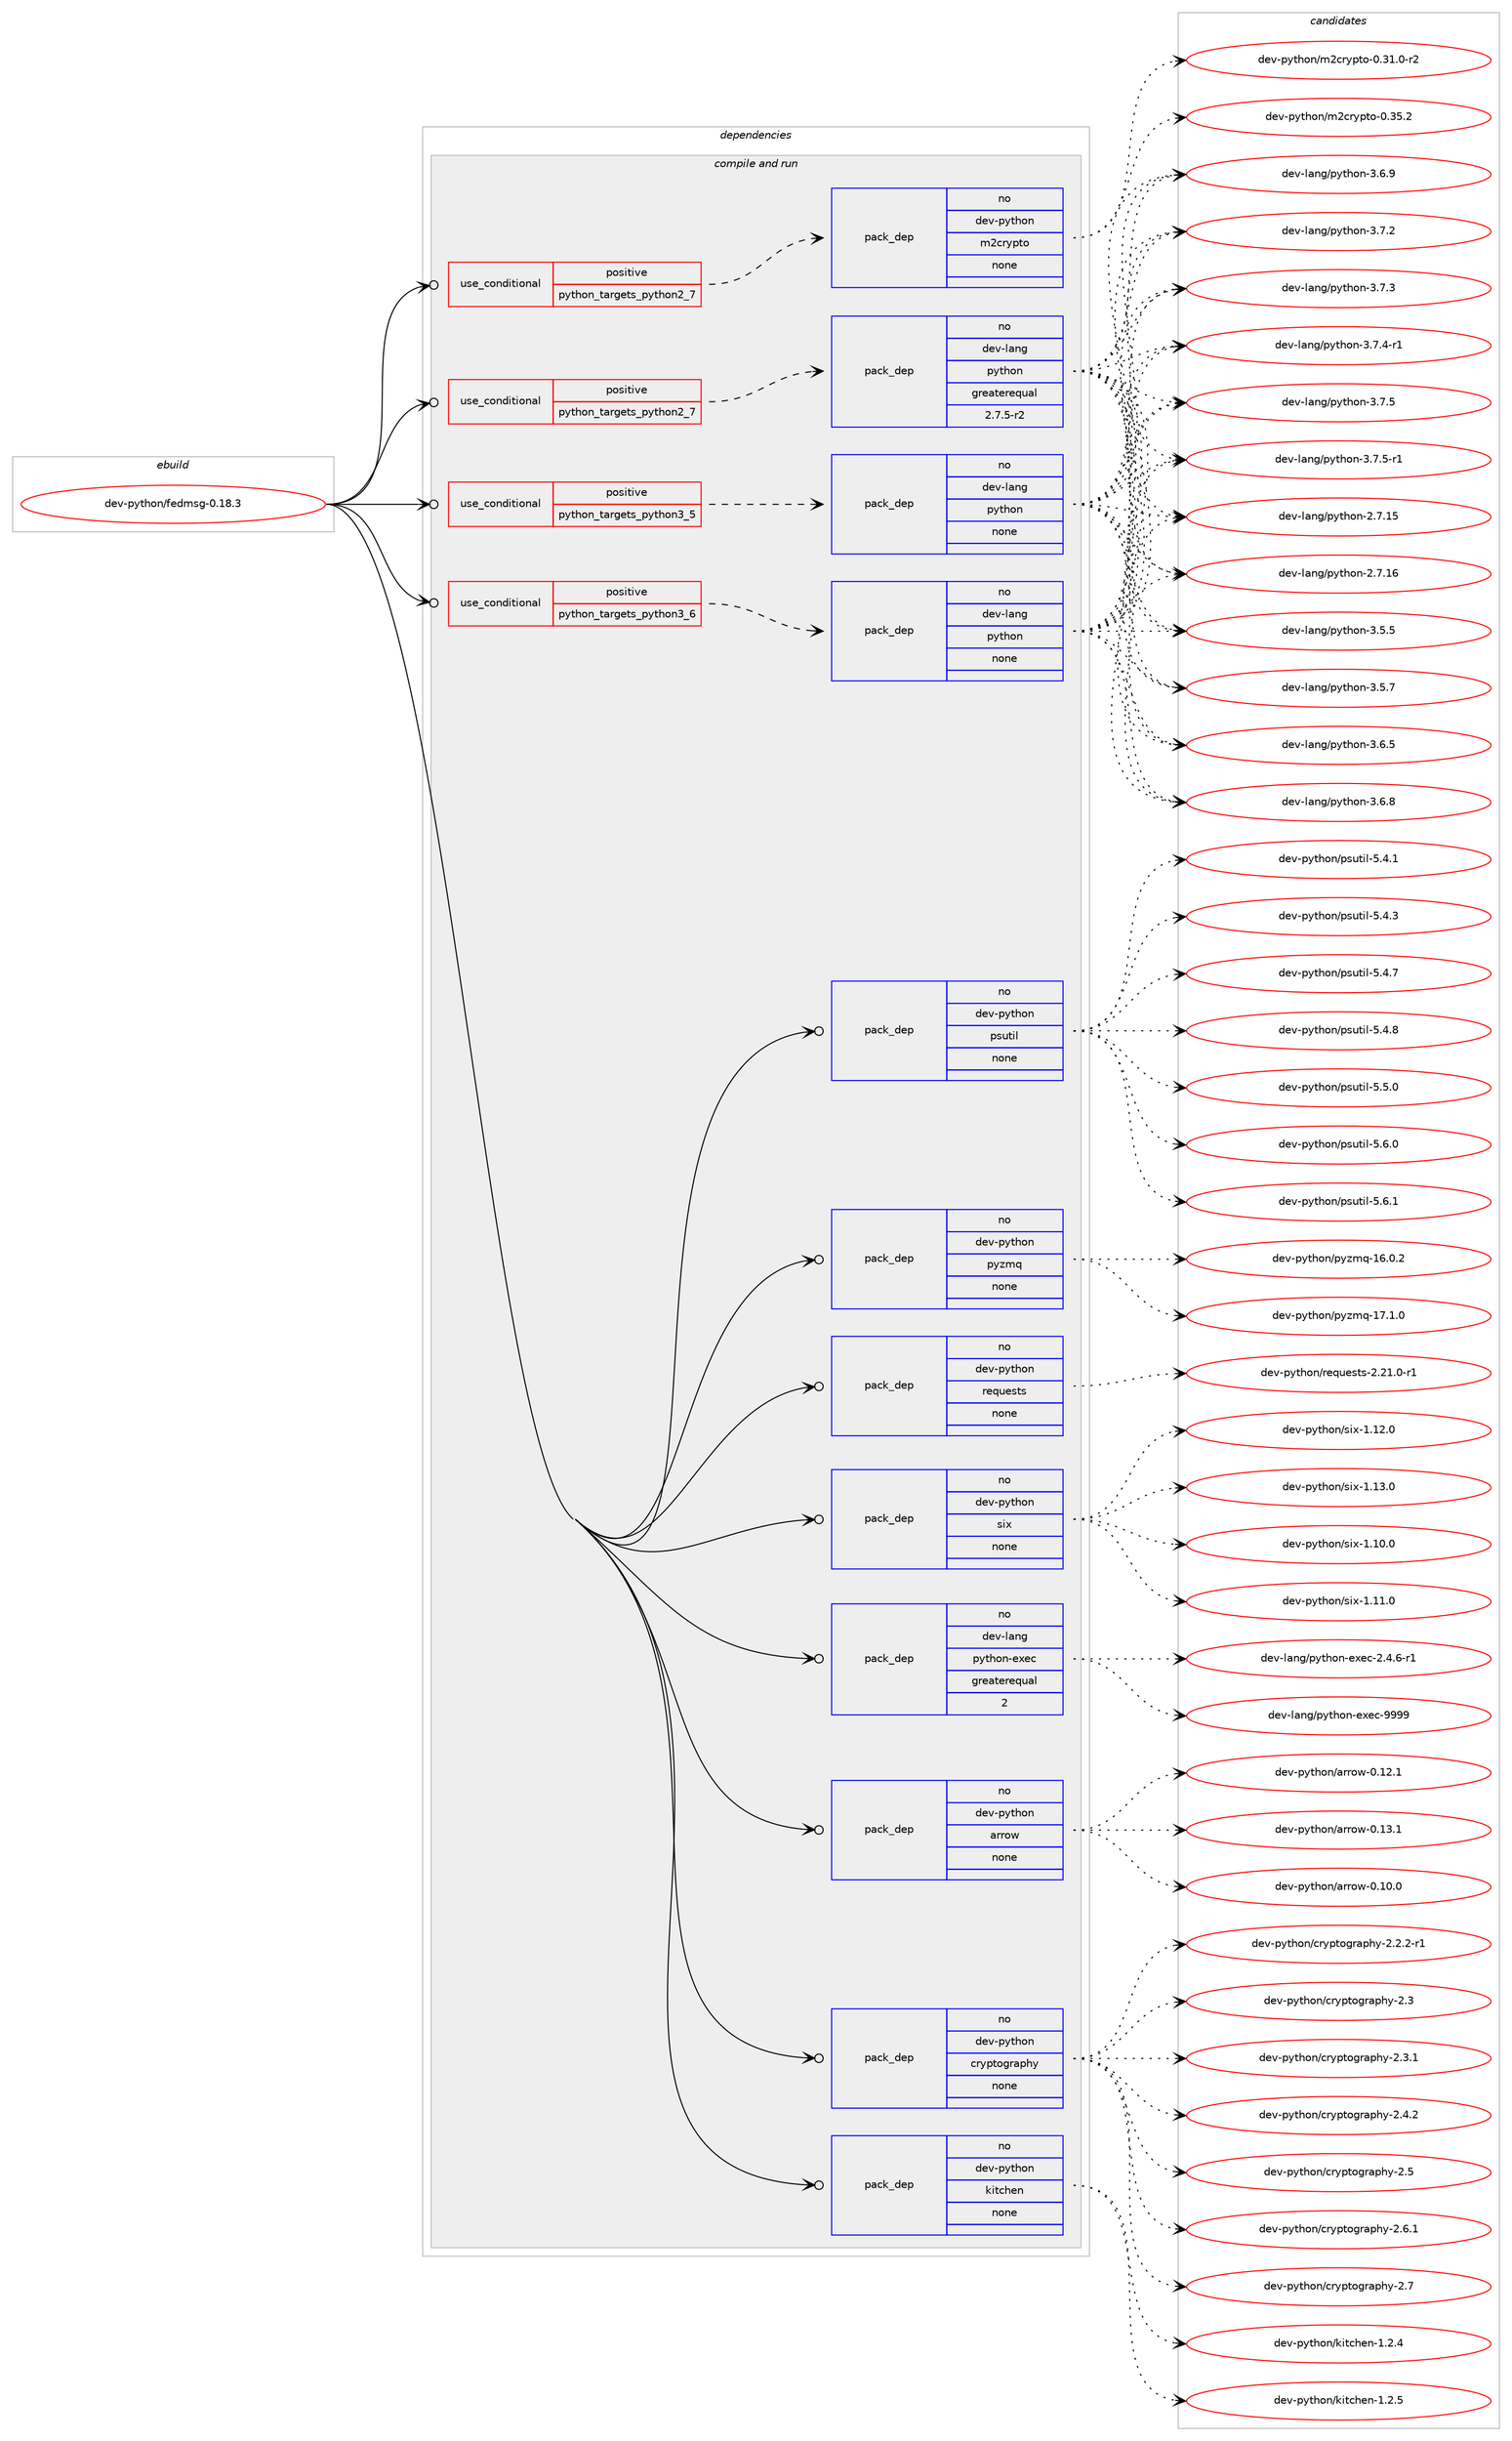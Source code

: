 digraph prolog {

# *************
# Graph options
# *************

newrank=true;
concentrate=true;
compound=true;
graph [rankdir=LR,fontname=Helvetica,fontsize=10,ranksep=1.5];#, ranksep=2.5, nodesep=0.2];
edge  [arrowhead=vee];
node  [fontname=Helvetica,fontsize=10];

# **********
# The ebuild
# **********

subgraph cluster_leftcol {
color=gray;
rank=same;
label=<<i>ebuild</i>>;
id [label="dev-python/fedmsg-0.18.3", color=red, width=4, href="../dev-python/fedmsg-0.18.3.svg"];
}

# ****************
# The dependencies
# ****************

subgraph cluster_midcol {
color=gray;
label=<<i>dependencies</i>>;
subgraph cluster_compile {
fillcolor="#eeeeee";
style=filled;
label=<<i>compile</i>>;
}
subgraph cluster_compileandrun {
fillcolor="#eeeeee";
style=filled;
label=<<i>compile and run</i>>;
subgraph cond139193 {
dependency604021 [label=<<TABLE BORDER="0" CELLBORDER="1" CELLSPACING="0" CELLPADDING="4"><TR><TD ROWSPAN="3" CELLPADDING="10">use_conditional</TD></TR><TR><TD>positive</TD></TR><TR><TD>python_targets_python2_7</TD></TR></TABLE>>, shape=none, color=red];
subgraph pack453031 {
dependency604022 [label=<<TABLE BORDER="0" CELLBORDER="1" CELLSPACING="0" CELLPADDING="4" WIDTH="220"><TR><TD ROWSPAN="6" CELLPADDING="30">pack_dep</TD></TR><TR><TD WIDTH="110">no</TD></TR><TR><TD>dev-lang</TD></TR><TR><TD>python</TD></TR><TR><TD>greaterequal</TD></TR><TR><TD>2.7.5-r2</TD></TR></TABLE>>, shape=none, color=blue];
}
dependency604021:e -> dependency604022:w [weight=20,style="dashed",arrowhead="vee"];
}
id:e -> dependency604021:w [weight=20,style="solid",arrowhead="odotvee"];
subgraph cond139194 {
dependency604023 [label=<<TABLE BORDER="0" CELLBORDER="1" CELLSPACING="0" CELLPADDING="4"><TR><TD ROWSPAN="3" CELLPADDING="10">use_conditional</TD></TR><TR><TD>positive</TD></TR><TR><TD>python_targets_python2_7</TD></TR></TABLE>>, shape=none, color=red];
subgraph pack453032 {
dependency604024 [label=<<TABLE BORDER="0" CELLBORDER="1" CELLSPACING="0" CELLPADDING="4" WIDTH="220"><TR><TD ROWSPAN="6" CELLPADDING="30">pack_dep</TD></TR><TR><TD WIDTH="110">no</TD></TR><TR><TD>dev-python</TD></TR><TR><TD>m2crypto</TD></TR><TR><TD>none</TD></TR><TR><TD></TD></TR></TABLE>>, shape=none, color=blue];
}
dependency604023:e -> dependency604024:w [weight=20,style="dashed",arrowhead="vee"];
}
id:e -> dependency604023:w [weight=20,style="solid",arrowhead="odotvee"];
subgraph cond139195 {
dependency604025 [label=<<TABLE BORDER="0" CELLBORDER="1" CELLSPACING="0" CELLPADDING="4"><TR><TD ROWSPAN="3" CELLPADDING="10">use_conditional</TD></TR><TR><TD>positive</TD></TR><TR><TD>python_targets_python3_5</TD></TR></TABLE>>, shape=none, color=red];
subgraph pack453033 {
dependency604026 [label=<<TABLE BORDER="0" CELLBORDER="1" CELLSPACING="0" CELLPADDING="4" WIDTH="220"><TR><TD ROWSPAN="6" CELLPADDING="30">pack_dep</TD></TR><TR><TD WIDTH="110">no</TD></TR><TR><TD>dev-lang</TD></TR><TR><TD>python</TD></TR><TR><TD>none</TD></TR><TR><TD></TD></TR></TABLE>>, shape=none, color=blue];
}
dependency604025:e -> dependency604026:w [weight=20,style="dashed",arrowhead="vee"];
}
id:e -> dependency604025:w [weight=20,style="solid",arrowhead="odotvee"];
subgraph cond139196 {
dependency604027 [label=<<TABLE BORDER="0" CELLBORDER="1" CELLSPACING="0" CELLPADDING="4"><TR><TD ROWSPAN="3" CELLPADDING="10">use_conditional</TD></TR><TR><TD>positive</TD></TR><TR><TD>python_targets_python3_6</TD></TR></TABLE>>, shape=none, color=red];
subgraph pack453034 {
dependency604028 [label=<<TABLE BORDER="0" CELLBORDER="1" CELLSPACING="0" CELLPADDING="4" WIDTH="220"><TR><TD ROWSPAN="6" CELLPADDING="30">pack_dep</TD></TR><TR><TD WIDTH="110">no</TD></TR><TR><TD>dev-lang</TD></TR><TR><TD>python</TD></TR><TR><TD>none</TD></TR><TR><TD></TD></TR></TABLE>>, shape=none, color=blue];
}
dependency604027:e -> dependency604028:w [weight=20,style="dashed",arrowhead="vee"];
}
id:e -> dependency604027:w [weight=20,style="solid",arrowhead="odotvee"];
subgraph pack453035 {
dependency604029 [label=<<TABLE BORDER="0" CELLBORDER="1" CELLSPACING="0" CELLPADDING="4" WIDTH="220"><TR><TD ROWSPAN="6" CELLPADDING="30">pack_dep</TD></TR><TR><TD WIDTH="110">no</TD></TR><TR><TD>dev-lang</TD></TR><TR><TD>python-exec</TD></TR><TR><TD>greaterequal</TD></TR><TR><TD>2</TD></TR></TABLE>>, shape=none, color=blue];
}
id:e -> dependency604029:w [weight=20,style="solid",arrowhead="odotvee"];
subgraph pack453036 {
dependency604030 [label=<<TABLE BORDER="0" CELLBORDER="1" CELLSPACING="0" CELLPADDING="4" WIDTH="220"><TR><TD ROWSPAN="6" CELLPADDING="30">pack_dep</TD></TR><TR><TD WIDTH="110">no</TD></TR><TR><TD>dev-python</TD></TR><TR><TD>arrow</TD></TR><TR><TD>none</TD></TR><TR><TD></TD></TR></TABLE>>, shape=none, color=blue];
}
id:e -> dependency604030:w [weight=20,style="solid",arrowhead="odotvee"];
subgraph pack453037 {
dependency604031 [label=<<TABLE BORDER="0" CELLBORDER="1" CELLSPACING="0" CELLPADDING="4" WIDTH="220"><TR><TD ROWSPAN="6" CELLPADDING="30">pack_dep</TD></TR><TR><TD WIDTH="110">no</TD></TR><TR><TD>dev-python</TD></TR><TR><TD>cryptography</TD></TR><TR><TD>none</TD></TR><TR><TD></TD></TR></TABLE>>, shape=none, color=blue];
}
id:e -> dependency604031:w [weight=20,style="solid",arrowhead="odotvee"];
subgraph pack453038 {
dependency604032 [label=<<TABLE BORDER="0" CELLBORDER="1" CELLSPACING="0" CELLPADDING="4" WIDTH="220"><TR><TD ROWSPAN="6" CELLPADDING="30">pack_dep</TD></TR><TR><TD WIDTH="110">no</TD></TR><TR><TD>dev-python</TD></TR><TR><TD>kitchen</TD></TR><TR><TD>none</TD></TR><TR><TD></TD></TR></TABLE>>, shape=none, color=blue];
}
id:e -> dependency604032:w [weight=20,style="solid",arrowhead="odotvee"];
subgraph pack453039 {
dependency604033 [label=<<TABLE BORDER="0" CELLBORDER="1" CELLSPACING="0" CELLPADDING="4" WIDTH="220"><TR><TD ROWSPAN="6" CELLPADDING="30">pack_dep</TD></TR><TR><TD WIDTH="110">no</TD></TR><TR><TD>dev-python</TD></TR><TR><TD>psutil</TD></TR><TR><TD>none</TD></TR><TR><TD></TD></TR></TABLE>>, shape=none, color=blue];
}
id:e -> dependency604033:w [weight=20,style="solid",arrowhead="odotvee"];
subgraph pack453040 {
dependency604034 [label=<<TABLE BORDER="0" CELLBORDER="1" CELLSPACING="0" CELLPADDING="4" WIDTH="220"><TR><TD ROWSPAN="6" CELLPADDING="30">pack_dep</TD></TR><TR><TD WIDTH="110">no</TD></TR><TR><TD>dev-python</TD></TR><TR><TD>pyzmq</TD></TR><TR><TD>none</TD></TR><TR><TD></TD></TR></TABLE>>, shape=none, color=blue];
}
id:e -> dependency604034:w [weight=20,style="solid",arrowhead="odotvee"];
subgraph pack453041 {
dependency604035 [label=<<TABLE BORDER="0" CELLBORDER="1" CELLSPACING="0" CELLPADDING="4" WIDTH="220"><TR><TD ROWSPAN="6" CELLPADDING="30">pack_dep</TD></TR><TR><TD WIDTH="110">no</TD></TR><TR><TD>dev-python</TD></TR><TR><TD>requests</TD></TR><TR><TD>none</TD></TR><TR><TD></TD></TR></TABLE>>, shape=none, color=blue];
}
id:e -> dependency604035:w [weight=20,style="solid",arrowhead="odotvee"];
subgraph pack453042 {
dependency604036 [label=<<TABLE BORDER="0" CELLBORDER="1" CELLSPACING="0" CELLPADDING="4" WIDTH="220"><TR><TD ROWSPAN="6" CELLPADDING="30">pack_dep</TD></TR><TR><TD WIDTH="110">no</TD></TR><TR><TD>dev-python</TD></TR><TR><TD>six</TD></TR><TR><TD>none</TD></TR><TR><TD></TD></TR></TABLE>>, shape=none, color=blue];
}
id:e -> dependency604036:w [weight=20,style="solid",arrowhead="odotvee"];
}
subgraph cluster_run {
fillcolor="#eeeeee";
style=filled;
label=<<i>run</i>>;
}
}

# **************
# The candidates
# **************

subgraph cluster_choices {
rank=same;
color=gray;
label=<<i>candidates</i>>;

subgraph choice453031 {
color=black;
nodesep=1;
choice10010111845108971101034711212111610411111045504655464953 [label="dev-lang/python-2.7.15", color=red, width=4,href="../dev-lang/python-2.7.15.svg"];
choice10010111845108971101034711212111610411111045504655464954 [label="dev-lang/python-2.7.16", color=red, width=4,href="../dev-lang/python-2.7.16.svg"];
choice100101118451089711010347112121116104111110455146534653 [label="dev-lang/python-3.5.5", color=red, width=4,href="../dev-lang/python-3.5.5.svg"];
choice100101118451089711010347112121116104111110455146534655 [label="dev-lang/python-3.5.7", color=red, width=4,href="../dev-lang/python-3.5.7.svg"];
choice100101118451089711010347112121116104111110455146544653 [label="dev-lang/python-3.6.5", color=red, width=4,href="../dev-lang/python-3.6.5.svg"];
choice100101118451089711010347112121116104111110455146544656 [label="dev-lang/python-3.6.8", color=red, width=4,href="../dev-lang/python-3.6.8.svg"];
choice100101118451089711010347112121116104111110455146544657 [label="dev-lang/python-3.6.9", color=red, width=4,href="../dev-lang/python-3.6.9.svg"];
choice100101118451089711010347112121116104111110455146554650 [label="dev-lang/python-3.7.2", color=red, width=4,href="../dev-lang/python-3.7.2.svg"];
choice100101118451089711010347112121116104111110455146554651 [label="dev-lang/python-3.7.3", color=red, width=4,href="../dev-lang/python-3.7.3.svg"];
choice1001011184510897110103471121211161041111104551465546524511449 [label="dev-lang/python-3.7.4-r1", color=red, width=4,href="../dev-lang/python-3.7.4-r1.svg"];
choice100101118451089711010347112121116104111110455146554653 [label="dev-lang/python-3.7.5", color=red, width=4,href="../dev-lang/python-3.7.5.svg"];
choice1001011184510897110103471121211161041111104551465546534511449 [label="dev-lang/python-3.7.5-r1", color=red, width=4,href="../dev-lang/python-3.7.5-r1.svg"];
dependency604022:e -> choice10010111845108971101034711212111610411111045504655464953:w [style=dotted,weight="100"];
dependency604022:e -> choice10010111845108971101034711212111610411111045504655464954:w [style=dotted,weight="100"];
dependency604022:e -> choice100101118451089711010347112121116104111110455146534653:w [style=dotted,weight="100"];
dependency604022:e -> choice100101118451089711010347112121116104111110455146534655:w [style=dotted,weight="100"];
dependency604022:e -> choice100101118451089711010347112121116104111110455146544653:w [style=dotted,weight="100"];
dependency604022:e -> choice100101118451089711010347112121116104111110455146544656:w [style=dotted,weight="100"];
dependency604022:e -> choice100101118451089711010347112121116104111110455146544657:w [style=dotted,weight="100"];
dependency604022:e -> choice100101118451089711010347112121116104111110455146554650:w [style=dotted,weight="100"];
dependency604022:e -> choice100101118451089711010347112121116104111110455146554651:w [style=dotted,weight="100"];
dependency604022:e -> choice1001011184510897110103471121211161041111104551465546524511449:w [style=dotted,weight="100"];
dependency604022:e -> choice100101118451089711010347112121116104111110455146554653:w [style=dotted,weight="100"];
dependency604022:e -> choice1001011184510897110103471121211161041111104551465546534511449:w [style=dotted,weight="100"];
}
subgraph choice453032 {
color=black;
nodesep=1;
choice10010111845112121116104111110471095099114121112116111454846514946484511450 [label="dev-python/m2crypto-0.31.0-r2", color=red, width=4,href="../dev-python/m2crypto-0.31.0-r2.svg"];
choice1001011184511212111610411111047109509911412111211611145484651534650 [label="dev-python/m2crypto-0.35.2", color=red, width=4,href="../dev-python/m2crypto-0.35.2.svg"];
dependency604024:e -> choice10010111845112121116104111110471095099114121112116111454846514946484511450:w [style=dotted,weight="100"];
dependency604024:e -> choice1001011184511212111610411111047109509911412111211611145484651534650:w [style=dotted,weight="100"];
}
subgraph choice453033 {
color=black;
nodesep=1;
choice10010111845108971101034711212111610411111045504655464953 [label="dev-lang/python-2.7.15", color=red, width=4,href="../dev-lang/python-2.7.15.svg"];
choice10010111845108971101034711212111610411111045504655464954 [label="dev-lang/python-2.7.16", color=red, width=4,href="../dev-lang/python-2.7.16.svg"];
choice100101118451089711010347112121116104111110455146534653 [label="dev-lang/python-3.5.5", color=red, width=4,href="../dev-lang/python-3.5.5.svg"];
choice100101118451089711010347112121116104111110455146534655 [label="dev-lang/python-3.5.7", color=red, width=4,href="../dev-lang/python-3.5.7.svg"];
choice100101118451089711010347112121116104111110455146544653 [label="dev-lang/python-3.6.5", color=red, width=4,href="../dev-lang/python-3.6.5.svg"];
choice100101118451089711010347112121116104111110455146544656 [label="dev-lang/python-3.6.8", color=red, width=4,href="../dev-lang/python-3.6.8.svg"];
choice100101118451089711010347112121116104111110455146544657 [label="dev-lang/python-3.6.9", color=red, width=4,href="../dev-lang/python-3.6.9.svg"];
choice100101118451089711010347112121116104111110455146554650 [label="dev-lang/python-3.7.2", color=red, width=4,href="../dev-lang/python-3.7.2.svg"];
choice100101118451089711010347112121116104111110455146554651 [label="dev-lang/python-3.7.3", color=red, width=4,href="../dev-lang/python-3.7.3.svg"];
choice1001011184510897110103471121211161041111104551465546524511449 [label="dev-lang/python-3.7.4-r1", color=red, width=4,href="../dev-lang/python-3.7.4-r1.svg"];
choice100101118451089711010347112121116104111110455146554653 [label="dev-lang/python-3.7.5", color=red, width=4,href="../dev-lang/python-3.7.5.svg"];
choice1001011184510897110103471121211161041111104551465546534511449 [label="dev-lang/python-3.7.5-r1", color=red, width=4,href="../dev-lang/python-3.7.5-r1.svg"];
dependency604026:e -> choice10010111845108971101034711212111610411111045504655464953:w [style=dotted,weight="100"];
dependency604026:e -> choice10010111845108971101034711212111610411111045504655464954:w [style=dotted,weight="100"];
dependency604026:e -> choice100101118451089711010347112121116104111110455146534653:w [style=dotted,weight="100"];
dependency604026:e -> choice100101118451089711010347112121116104111110455146534655:w [style=dotted,weight="100"];
dependency604026:e -> choice100101118451089711010347112121116104111110455146544653:w [style=dotted,weight="100"];
dependency604026:e -> choice100101118451089711010347112121116104111110455146544656:w [style=dotted,weight="100"];
dependency604026:e -> choice100101118451089711010347112121116104111110455146544657:w [style=dotted,weight="100"];
dependency604026:e -> choice100101118451089711010347112121116104111110455146554650:w [style=dotted,weight="100"];
dependency604026:e -> choice100101118451089711010347112121116104111110455146554651:w [style=dotted,weight="100"];
dependency604026:e -> choice1001011184510897110103471121211161041111104551465546524511449:w [style=dotted,weight="100"];
dependency604026:e -> choice100101118451089711010347112121116104111110455146554653:w [style=dotted,weight="100"];
dependency604026:e -> choice1001011184510897110103471121211161041111104551465546534511449:w [style=dotted,weight="100"];
}
subgraph choice453034 {
color=black;
nodesep=1;
choice10010111845108971101034711212111610411111045504655464953 [label="dev-lang/python-2.7.15", color=red, width=4,href="../dev-lang/python-2.7.15.svg"];
choice10010111845108971101034711212111610411111045504655464954 [label="dev-lang/python-2.7.16", color=red, width=4,href="../dev-lang/python-2.7.16.svg"];
choice100101118451089711010347112121116104111110455146534653 [label="dev-lang/python-3.5.5", color=red, width=4,href="../dev-lang/python-3.5.5.svg"];
choice100101118451089711010347112121116104111110455146534655 [label="dev-lang/python-3.5.7", color=red, width=4,href="../dev-lang/python-3.5.7.svg"];
choice100101118451089711010347112121116104111110455146544653 [label="dev-lang/python-3.6.5", color=red, width=4,href="../dev-lang/python-3.6.5.svg"];
choice100101118451089711010347112121116104111110455146544656 [label="dev-lang/python-3.6.8", color=red, width=4,href="../dev-lang/python-3.6.8.svg"];
choice100101118451089711010347112121116104111110455146544657 [label="dev-lang/python-3.6.9", color=red, width=4,href="../dev-lang/python-3.6.9.svg"];
choice100101118451089711010347112121116104111110455146554650 [label="dev-lang/python-3.7.2", color=red, width=4,href="../dev-lang/python-3.7.2.svg"];
choice100101118451089711010347112121116104111110455146554651 [label="dev-lang/python-3.7.3", color=red, width=4,href="../dev-lang/python-3.7.3.svg"];
choice1001011184510897110103471121211161041111104551465546524511449 [label="dev-lang/python-3.7.4-r1", color=red, width=4,href="../dev-lang/python-3.7.4-r1.svg"];
choice100101118451089711010347112121116104111110455146554653 [label="dev-lang/python-3.7.5", color=red, width=4,href="../dev-lang/python-3.7.5.svg"];
choice1001011184510897110103471121211161041111104551465546534511449 [label="dev-lang/python-3.7.5-r1", color=red, width=4,href="../dev-lang/python-3.7.5-r1.svg"];
dependency604028:e -> choice10010111845108971101034711212111610411111045504655464953:w [style=dotted,weight="100"];
dependency604028:e -> choice10010111845108971101034711212111610411111045504655464954:w [style=dotted,weight="100"];
dependency604028:e -> choice100101118451089711010347112121116104111110455146534653:w [style=dotted,weight="100"];
dependency604028:e -> choice100101118451089711010347112121116104111110455146534655:w [style=dotted,weight="100"];
dependency604028:e -> choice100101118451089711010347112121116104111110455146544653:w [style=dotted,weight="100"];
dependency604028:e -> choice100101118451089711010347112121116104111110455146544656:w [style=dotted,weight="100"];
dependency604028:e -> choice100101118451089711010347112121116104111110455146544657:w [style=dotted,weight="100"];
dependency604028:e -> choice100101118451089711010347112121116104111110455146554650:w [style=dotted,weight="100"];
dependency604028:e -> choice100101118451089711010347112121116104111110455146554651:w [style=dotted,weight="100"];
dependency604028:e -> choice1001011184510897110103471121211161041111104551465546524511449:w [style=dotted,weight="100"];
dependency604028:e -> choice100101118451089711010347112121116104111110455146554653:w [style=dotted,weight="100"];
dependency604028:e -> choice1001011184510897110103471121211161041111104551465546534511449:w [style=dotted,weight="100"];
}
subgraph choice453035 {
color=black;
nodesep=1;
choice10010111845108971101034711212111610411111045101120101994550465246544511449 [label="dev-lang/python-exec-2.4.6-r1", color=red, width=4,href="../dev-lang/python-exec-2.4.6-r1.svg"];
choice10010111845108971101034711212111610411111045101120101994557575757 [label="dev-lang/python-exec-9999", color=red, width=4,href="../dev-lang/python-exec-9999.svg"];
dependency604029:e -> choice10010111845108971101034711212111610411111045101120101994550465246544511449:w [style=dotted,weight="100"];
dependency604029:e -> choice10010111845108971101034711212111610411111045101120101994557575757:w [style=dotted,weight="100"];
}
subgraph choice453036 {
color=black;
nodesep=1;
choice10010111845112121116104111110479711411411111945484649484648 [label="dev-python/arrow-0.10.0", color=red, width=4,href="../dev-python/arrow-0.10.0.svg"];
choice10010111845112121116104111110479711411411111945484649504649 [label="dev-python/arrow-0.12.1", color=red, width=4,href="../dev-python/arrow-0.12.1.svg"];
choice10010111845112121116104111110479711411411111945484649514649 [label="dev-python/arrow-0.13.1", color=red, width=4,href="../dev-python/arrow-0.13.1.svg"];
dependency604030:e -> choice10010111845112121116104111110479711411411111945484649484648:w [style=dotted,weight="100"];
dependency604030:e -> choice10010111845112121116104111110479711411411111945484649504649:w [style=dotted,weight="100"];
dependency604030:e -> choice10010111845112121116104111110479711411411111945484649514649:w [style=dotted,weight="100"];
}
subgraph choice453037 {
color=black;
nodesep=1;
choice100101118451121211161041111104799114121112116111103114971121041214550465046504511449 [label="dev-python/cryptography-2.2.2-r1", color=red, width=4,href="../dev-python/cryptography-2.2.2-r1.svg"];
choice1001011184511212111610411111047991141211121161111031149711210412145504651 [label="dev-python/cryptography-2.3", color=red, width=4,href="../dev-python/cryptography-2.3.svg"];
choice10010111845112121116104111110479911412111211611110311497112104121455046514649 [label="dev-python/cryptography-2.3.1", color=red, width=4,href="../dev-python/cryptography-2.3.1.svg"];
choice10010111845112121116104111110479911412111211611110311497112104121455046524650 [label="dev-python/cryptography-2.4.2", color=red, width=4,href="../dev-python/cryptography-2.4.2.svg"];
choice1001011184511212111610411111047991141211121161111031149711210412145504653 [label="dev-python/cryptography-2.5", color=red, width=4,href="../dev-python/cryptography-2.5.svg"];
choice10010111845112121116104111110479911412111211611110311497112104121455046544649 [label="dev-python/cryptography-2.6.1", color=red, width=4,href="../dev-python/cryptography-2.6.1.svg"];
choice1001011184511212111610411111047991141211121161111031149711210412145504655 [label="dev-python/cryptography-2.7", color=red, width=4,href="../dev-python/cryptography-2.7.svg"];
dependency604031:e -> choice100101118451121211161041111104799114121112116111103114971121041214550465046504511449:w [style=dotted,weight="100"];
dependency604031:e -> choice1001011184511212111610411111047991141211121161111031149711210412145504651:w [style=dotted,weight="100"];
dependency604031:e -> choice10010111845112121116104111110479911412111211611110311497112104121455046514649:w [style=dotted,weight="100"];
dependency604031:e -> choice10010111845112121116104111110479911412111211611110311497112104121455046524650:w [style=dotted,weight="100"];
dependency604031:e -> choice1001011184511212111610411111047991141211121161111031149711210412145504653:w [style=dotted,weight="100"];
dependency604031:e -> choice10010111845112121116104111110479911412111211611110311497112104121455046544649:w [style=dotted,weight="100"];
dependency604031:e -> choice1001011184511212111610411111047991141211121161111031149711210412145504655:w [style=dotted,weight="100"];
}
subgraph choice453038 {
color=black;
nodesep=1;
choice100101118451121211161041111104710710511699104101110454946504652 [label="dev-python/kitchen-1.2.4", color=red, width=4,href="../dev-python/kitchen-1.2.4.svg"];
choice100101118451121211161041111104710710511699104101110454946504653 [label="dev-python/kitchen-1.2.5", color=red, width=4,href="../dev-python/kitchen-1.2.5.svg"];
dependency604032:e -> choice100101118451121211161041111104710710511699104101110454946504652:w [style=dotted,weight="100"];
dependency604032:e -> choice100101118451121211161041111104710710511699104101110454946504653:w [style=dotted,weight="100"];
}
subgraph choice453039 {
color=black;
nodesep=1;
choice1001011184511212111610411111047112115117116105108455346524649 [label="dev-python/psutil-5.4.1", color=red, width=4,href="../dev-python/psutil-5.4.1.svg"];
choice1001011184511212111610411111047112115117116105108455346524651 [label="dev-python/psutil-5.4.3", color=red, width=4,href="../dev-python/psutil-5.4.3.svg"];
choice1001011184511212111610411111047112115117116105108455346524655 [label="dev-python/psutil-5.4.7", color=red, width=4,href="../dev-python/psutil-5.4.7.svg"];
choice1001011184511212111610411111047112115117116105108455346524656 [label="dev-python/psutil-5.4.8", color=red, width=4,href="../dev-python/psutil-5.4.8.svg"];
choice1001011184511212111610411111047112115117116105108455346534648 [label="dev-python/psutil-5.5.0", color=red, width=4,href="../dev-python/psutil-5.5.0.svg"];
choice1001011184511212111610411111047112115117116105108455346544648 [label="dev-python/psutil-5.6.0", color=red, width=4,href="../dev-python/psutil-5.6.0.svg"];
choice1001011184511212111610411111047112115117116105108455346544649 [label="dev-python/psutil-5.6.1", color=red, width=4,href="../dev-python/psutil-5.6.1.svg"];
dependency604033:e -> choice1001011184511212111610411111047112115117116105108455346524649:w [style=dotted,weight="100"];
dependency604033:e -> choice1001011184511212111610411111047112115117116105108455346524651:w [style=dotted,weight="100"];
dependency604033:e -> choice1001011184511212111610411111047112115117116105108455346524655:w [style=dotted,weight="100"];
dependency604033:e -> choice1001011184511212111610411111047112115117116105108455346524656:w [style=dotted,weight="100"];
dependency604033:e -> choice1001011184511212111610411111047112115117116105108455346534648:w [style=dotted,weight="100"];
dependency604033:e -> choice1001011184511212111610411111047112115117116105108455346544648:w [style=dotted,weight="100"];
dependency604033:e -> choice1001011184511212111610411111047112115117116105108455346544649:w [style=dotted,weight="100"];
}
subgraph choice453040 {
color=black;
nodesep=1;
choice100101118451121211161041111104711212112210911345495446484650 [label="dev-python/pyzmq-16.0.2", color=red, width=4,href="../dev-python/pyzmq-16.0.2.svg"];
choice100101118451121211161041111104711212112210911345495546494648 [label="dev-python/pyzmq-17.1.0", color=red, width=4,href="../dev-python/pyzmq-17.1.0.svg"];
dependency604034:e -> choice100101118451121211161041111104711212112210911345495446484650:w [style=dotted,weight="100"];
dependency604034:e -> choice100101118451121211161041111104711212112210911345495546494648:w [style=dotted,weight="100"];
}
subgraph choice453041 {
color=black;
nodesep=1;
choice1001011184511212111610411111047114101113117101115116115455046504946484511449 [label="dev-python/requests-2.21.0-r1", color=red, width=4,href="../dev-python/requests-2.21.0-r1.svg"];
dependency604035:e -> choice1001011184511212111610411111047114101113117101115116115455046504946484511449:w [style=dotted,weight="100"];
}
subgraph choice453042 {
color=black;
nodesep=1;
choice100101118451121211161041111104711510512045494649484648 [label="dev-python/six-1.10.0", color=red, width=4,href="../dev-python/six-1.10.0.svg"];
choice100101118451121211161041111104711510512045494649494648 [label="dev-python/six-1.11.0", color=red, width=4,href="../dev-python/six-1.11.0.svg"];
choice100101118451121211161041111104711510512045494649504648 [label="dev-python/six-1.12.0", color=red, width=4,href="../dev-python/six-1.12.0.svg"];
choice100101118451121211161041111104711510512045494649514648 [label="dev-python/six-1.13.0", color=red, width=4,href="../dev-python/six-1.13.0.svg"];
dependency604036:e -> choice100101118451121211161041111104711510512045494649484648:w [style=dotted,weight="100"];
dependency604036:e -> choice100101118451121211161041111104711510512045494649494648:w [style=dotted,weight="100"];
dependency604036:e -> choice100101118451121211161041111104711510512045494649504648:w [style=dotted,weight="100"];
dependency604036:e -> choice100101118451121211161041111104711510512045494649514648:w [style=dotted,weight="100"];
}
}

}
